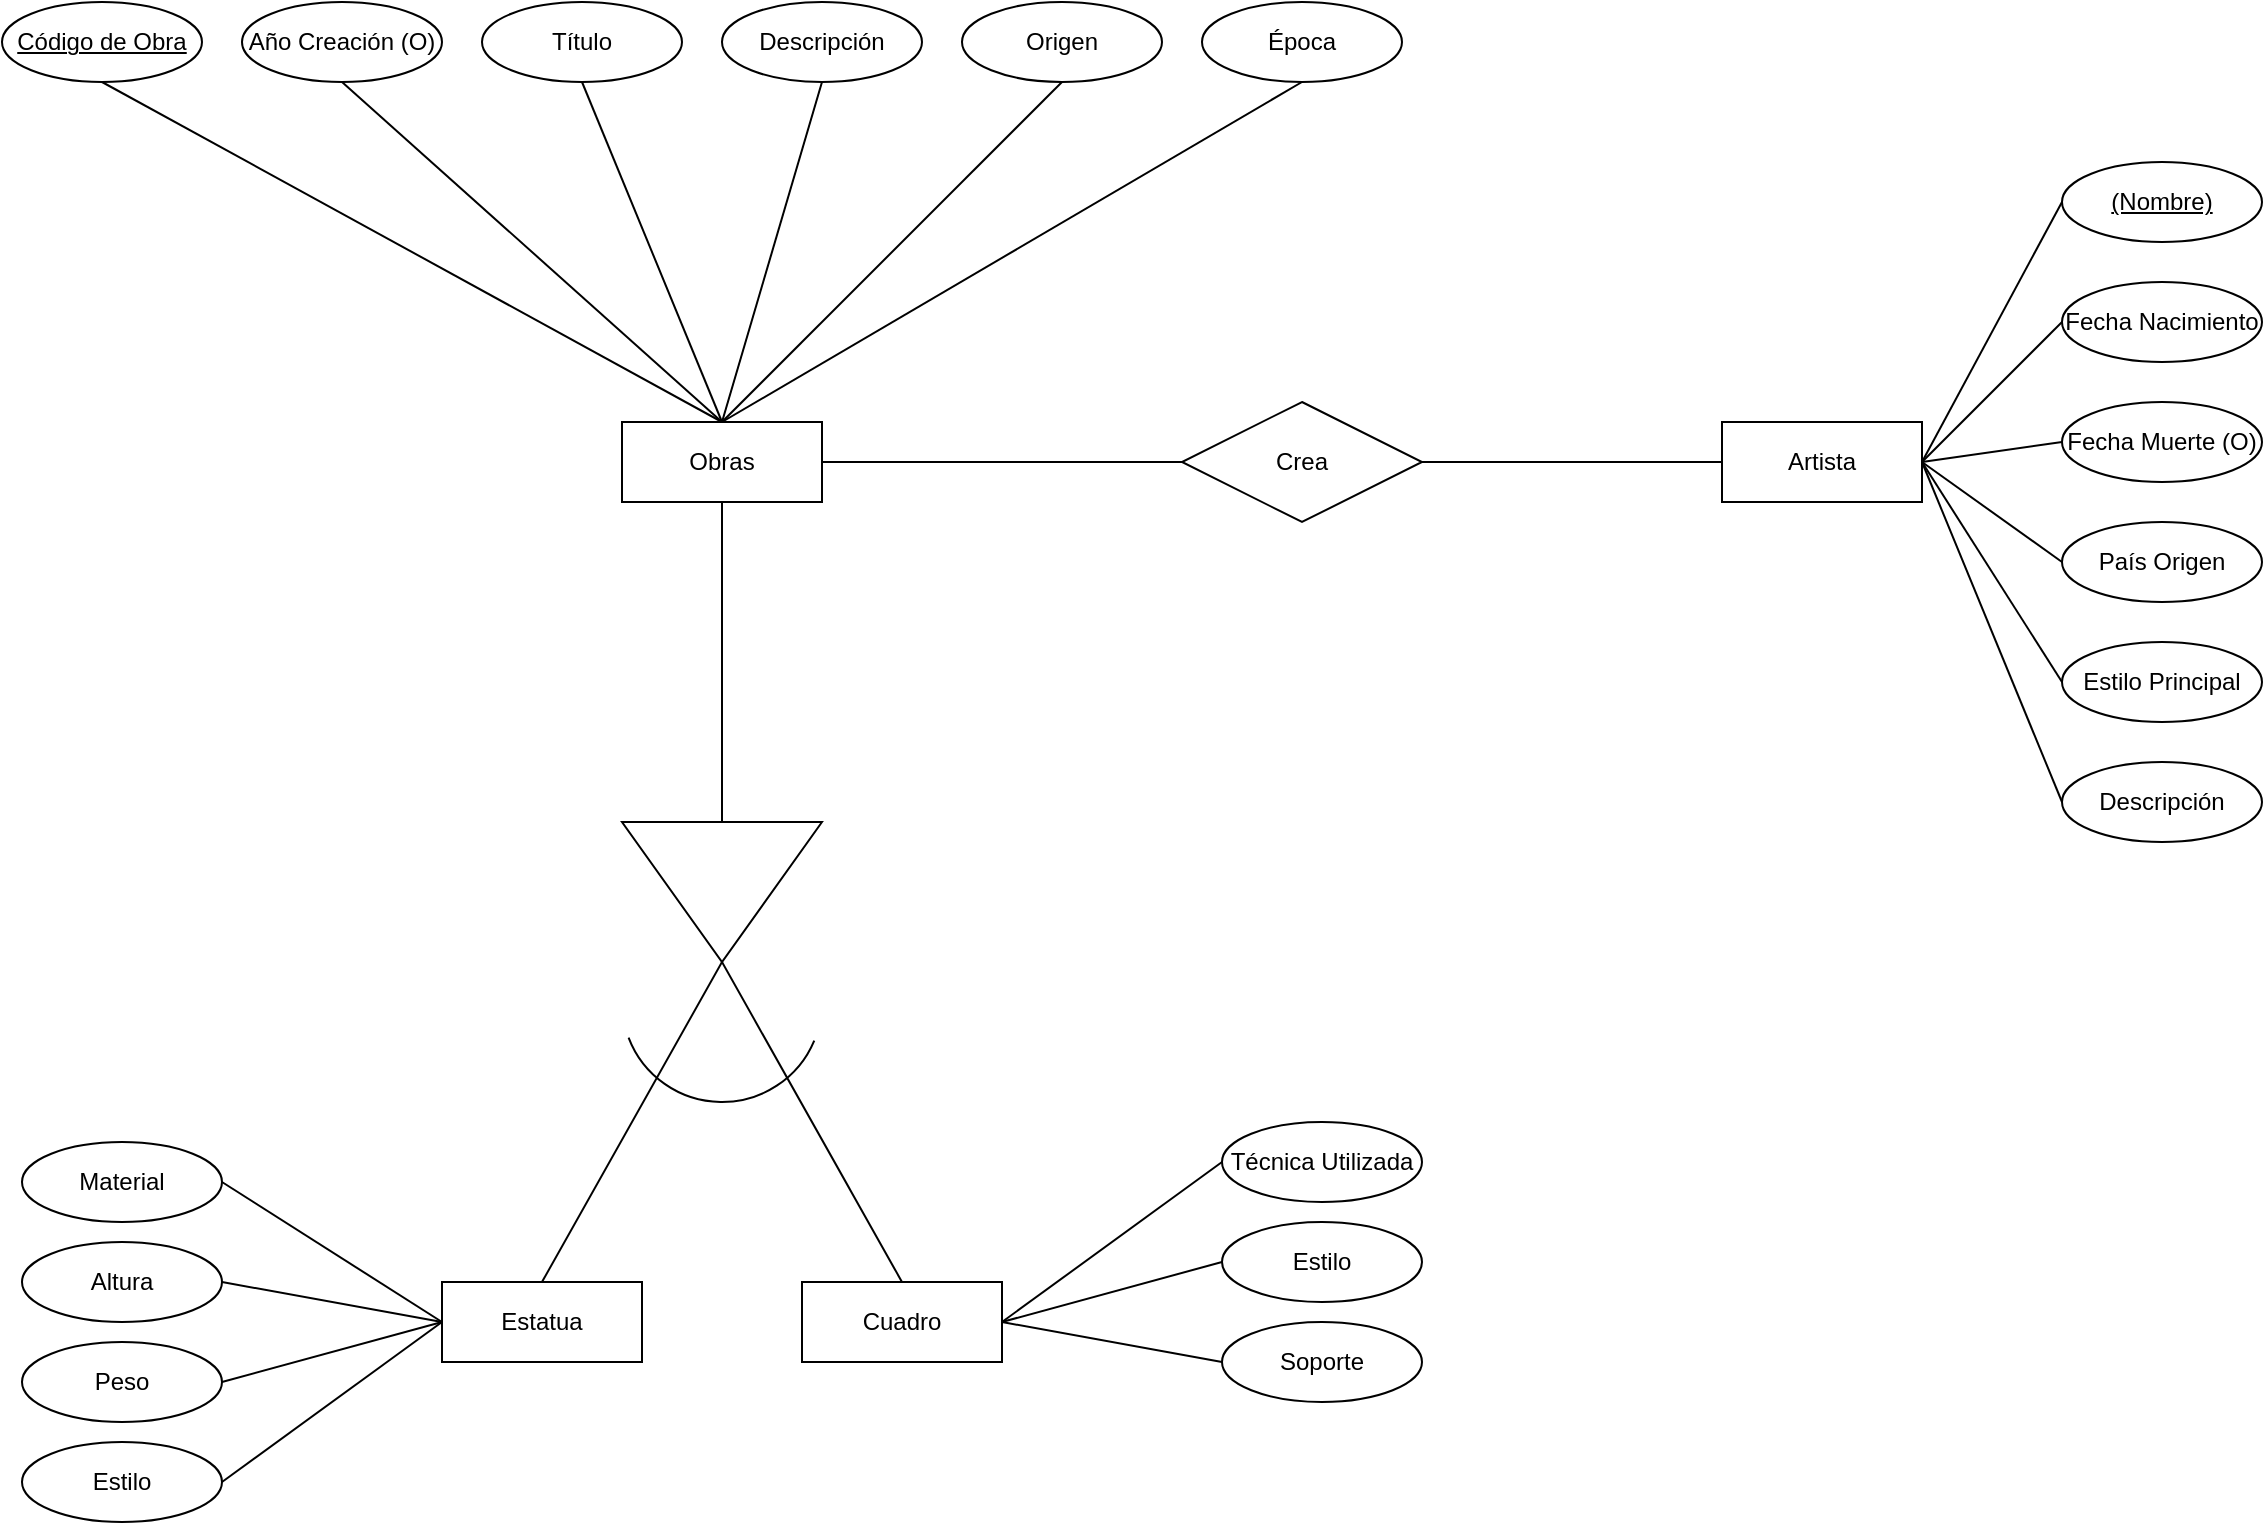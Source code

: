 <mxfile version="22.0.6" type="github">
  <diagram name="Página-1" id="JjA-tWTBGUtZkMu8uj9P">
    <mxGraphModel dx="1114" dy="1778" grid="1" gridSize="10" guides="1" tooltips="1" connect="1" arrows="1" fold="1" page="1" pageScale="1" pageWidth="827" pageHeight="1169" math="0" shadow="0">
      <root>
        <mxCell id="0" />
        <mxCell id="1" parent="0" />
        <mxCell id="U2FK4xjYrlofzZUWoXcs-1" value="Obras" style="whiteSpace=wrap;html=1;align=center;" vertex="1" parent="1">
          <mxGeometry x="350" y="10" width="100" height="40" as="geometry" />
        </mxCell>
        <mxCell id="U2FK4xjYrlofzZUWoXcs-2" value="Estatua" style="whiteSpace=wrap;html=1;align=center;" vertex="1" parent="1">
          <mxGeometry x="260" y="440" width="100" height="40" as="geometry" />
        </mxCell>
        <mxCell id="U2FK4xjYrlofzZUWoXcs-3" value="Cuadro" style="whiteSpace=wrap;html=1;align=center;" vertex="1" parent="1">
          <mxGeometry x="440" y="440" width="100" height="40" as="geometry" />
        </mxCell>
        <mxCell id="U2FK4xjYrlofzZUWoXcs-4" value="" style="verticalLabelPosition=bottom;verticalAlign=top;html=1;shape=mxgraph.basic.acute_triangle;dx=0.5;rotation=-180;" vertex="1" parent="1">
          <mxGeometry x="350" y="210" width="100" height="70" as="geometry" />
        </mxCell>
        <mxCell id="U2FK4xjYrlofzZUWoXcs-5" value="" style="endArrow=none;html=1;rounded=0;entryX=0;entryY=0;entryDx=50;entryDy=0;entryPerimeter=0;exitX=0.5;exitY=0;exitDx=0;exitDy=0;" edge="1" parent="1" source="U2FK4xjYrlofzZUWoXcs-2" target="U2FK4xjYrlofzZUWoXcs-4">
          <mxGeometry relative="1" as="geometry">
            <mxPoint x="330" y="440" as="sourcePoint" />
            <mxPoint x="490" y="440" as="targetPoint" />
          </mxGeometry>
        </mxCell>
        <mxCell id="U2FK4xjYrlofzZUWoXcs-6" value="" style="endArrow=none;html=1;rounded=0;exitX=0;exitY=0;exitDx=50;exitDy=0;exitPerimeter=0;entryX=0.5;entryY=0;entryDx=0;entryDy=0;" edge="1" parent="1" source="U2FK4xjYrlofzZUWoXcs-4" target="U2FK4xjYrlofzZUWoXcs-3">
          <mxGeometry relative="1" as="geometry">
            <mxPoint x="330" y="440" as="sourcePoint" />
            <mxPoint x="490" y="440" as="targetPoint" />
          </mxGeometry>
        </mxCell>
        <mxCell id="U2FK4xjYrlofzZUWoXcs-7" value="" style="endArrow=none;html=1;rounded=0;exitX=0.5;exitY=1;exitDx=0;exitDy=0;entryX=0.5;entryY=1;entryDx=0;entryDy=0;entryPerimeter=0;" edge="1" parent="1" source="U2FK4xjYrlofzZUWoXcs-1" target="U2FK4xjYrlofzZUWoXcs-4">
          <mxGeometry relative="1" as="geometry">
            <mxPoint x="330" y="320" as="sourcePoint" />
            <mxPoint x="490" y="320" as="targetPoint" />
          </mxGeometry>
        </mxCell>
        <mxCell id="U2FK4xjYrlofzZUWoXcs-9" value="" style="verticalLabelPosition=bottom;verticalAlign=top;html=1;shape=mxgraph.basic.arc;startAngle=0.313;endAngle=0.692;" vertex="1" parent="1">
          <mxGeometry x="350" y="250" width="100" height="100" as="geometry" />
        </mxCell>
        <mxCell id="U2FK4xjYrlofzZUWoXcs-10" value="Material" style="ellipse;whiteSpace=wrap;html=1;align=center;" vertex="1" parent="1">
          <mxGeometry x="50" y="370" width="100" height="40" as="geometry" />
        </mxCell>
        <mxCell id="U2FK4xjYrlofzZUWoXcs-11" value="Altura" style="ellipse;whiteSpace=wrap;html=1;align=center;" vertex="1" parent="1">
          <mxGeometry x="50" y="420" width="100" height="40" as="geometry" />
        </mxCell>
        <mxCell id="U2FK4xjYrlofzZUWoXcs-12" value="Peso" style="ellipse;whiteSpace=wrap;html=1;align=center;" vertex="1" parent="1">
          <mxGeometry x="50" y="470" width="100" height="40" as="geometry" />
        </mxCell>
        <mxCell id="U2FK4xjYrlofzZUWoXcs-13" value="Estilo" style="ellipse;whiteSpace=wrap;html=1;align=center;" vertex="1" parent="1">
          <mxGeometry x="50" y="520" width="100" height="40" as="geometry" />
        </mxCell>
        <mxCell id="U2FK4xjYrlofzZUWoXcs-14" value="" style="endArrow=none;html=1;rounded=0;exitX=1;exitY=0.5;exitDx=0;exitDy=0;entryX=0;entryY=0.5;entryDx=0;entryDy=0;" edge="1" parent="1" source="U2FK4xjYrlofzZUWoXcs-10" target="U2FK4xjYrlofzZUWoXcs-2">
          <mxGeometry relative="1" as="geometry">
            <mxPoint x="330" y="560" as="sourcePoint" />
            <mxPoint x="490" y="560" as="targetPoint" />
          </mxGeometry>
        </mxCell>
        <mxCell id="U2FK4xjYrlofzZUWoXcs-15" value="" style="endArrow=none;html=1;rounded=0;entryX=0;entryY=0.5;entryDx=0;entryDy=0;exitX=1;exitY=0.5;exitDx=0;exitDy=0;" edge="1" parent="1" source="U2FK4xjYrlofzZUWoXcs-11" target="U2FK4xjYrlofzZUWoXcs-2">
          <mxGeometry relative="1" as="geometry">
            <mxPoint x="330" y="560" as="sourcePoint" />
            <mxPoint x="490" y="560" as="targetPoint" />
          </mxGeometry>
        </mxCell>
        <mxCell id="U2FK4xjYrlofzZUWoXcs-16" value="" style="endArrow=none;html=1;rounded=0;entryX=0;entryY=0.5;entryDx=0;entryDy=0;exitX=1;exitY=0.5;exitDx=0;exitDy=0;" edge="1" parent="1" source="U2FK4xjYrlofzZUWoXcs-12" target="U2FK4xjYrlofzZUWoXcs-2">
          <mxGeometry relative="1" as="geometry">
            <mxPoint x="330" y="560" as="sourcePoint" />
            <mxPoint x="490" y="560" as="targetPoint" />
          </mxGeometry>
        </mxCell>
        <mxCell id="U2FK4xjYrlofzZUWoXcs-17" value="" style="endArrow=none;html=1;rounded=0;entryX=0;entryY=0.5;entryDx=0;entryDy=0;exitX=1;exitY=0.5;exitDx=0;exitDy=0;" edge="1" parent="1" source="U2FK4xjYrlofzZUWoXcs-13" target="U2FK4xjYrlofzZUWoXcs-2">
          <mxGeometry relative="1" as="geometry">
            <mxPoint x="330" y="560" as="sourcePoint" />
            <mxPoint x="490" y="560" as="targetPoint" />
          </mxGeometry>
        </mxCell>
        <mxCell id="U2FK4xjYrlofzZUWoXcs-18" value="Técnica Utilizada" style="ellipse;whiteSpace=wrap;html=1;align=center;" vertex="1" parent="1">
          <mxGeometry x="650" y="360" width="100" height="40" as="geometry" />
        </mxCell>
        <mxCell id="U2FK4xjYrlofzZUWoXcs-19" value="Estilo" style="ellipse;whiteSpace=wrap;html=1;align=center;" vertex="1" parent="1">
          <mxGeometry x="650" y="410" width="100" height="40" as="geometry" />
        </mxCell>
        <mxCell id="U2FK4xjYrlofzZUWoXcs-20" value="Soporte" style="ellipse;whiteSpace=wrap;html=1;align=center;" vertex="1" parent="1">
          <mxGeometry x="650" y="460" width="100" height="40" as="geometry" />
        </mxCell>
        <mxCell id="U2FK4xjYrlofzZUWoXcs-21" value="" style="endArrow=none;html=1;rounded=0;entryX=0;entryY=0.5;entryDx=0;entryDy=0;exitX=1;exitY=0.5;exitDx=0;exitDy=0;" edge="1" parent="1" source="U2FK4xjYrlofzZUWoXcs-3" target="U2FK4xjYrlofzZUWoXcs-18">
          <mxGeometry relative="1" as="geometry">
            <mxPoint x="270" y="440" as="sourcePoint" />
            <mxPoint x="430" y="440" as="targetPoint" />
          </mxGeometry>
        </mxCell>
        <mxCell id="U2FK4xjYrlofzZUWoXcs-22" value="" style="endArrow=none;html=1;rounded=0;entryX=0;entryY=0.5;entryDx=0;entryDy=0;exitX=1;exitY=0.5;exitDx=0;exitDy=0;" edge="1" parent="1" source="U2FK4xjYrlofzZUWoXcs-3" target="U2FK4xjYrlofzZUWoXcs-19">
          <mxGeometry relative="1" as="geometry">
            <mxPoint x="270" y="440" as="sourcePoint" />
            <mxPoint x="430" y="440" as="targetPoint" />
          </mxGeometry>
        </mxCell>
        <mxCell id="U2FK4xjYrlofzZUWoXcs-23" value="" style="endArrow=none;html=1;rounded=0;entryX=0;entryY=0.5;entryDx=0;entryDy=0;exitX=1;exitY=0.5;exitDx=0;exitDy=0;" edge="1" parent="1" source="U2FK4xjYrlofzZUWoXcs-3" target="U2FK4xjYrlofzZUWoXcs-20">
          <mxGeometry relative="1" as="geometry">
            <mxPoint x="270" y="440" as="sourcePoint" />
            <mxPoint x="410" y="440" as="targetPoint" />
          </mxGeometry>
        </mxCell>
        <mxCell id="U2FK4xjYrlofzZUWoXcs-24" value="Año Creación (O)" style="ellipse;whiteSpace=wrap;html=1;align=center;" vertex="1" parent="1">
          <mxGeometry x="160" y="-200" width="100" height="40" as="geometry" />
        </mxCell>
        <mxCell id="U2FK4xjYrlofzZUWoXcs-25" value="Título" style="ellipse;whiteSpace=wrap;html=1;align=center;" vertex="1" parent="1">
          <mxGeometry x="280" y="-200" width="100" height="40" as="geometry" />
        </mxCell>
        <mxCell id="U2FK4xjYrlofzZUWoXcs-26" value="Código de Obra" style="ellipse;whiteSpace=wrap;html=1;align=center;fontStyle=4;" vertex="1" parent="1">
          <mxGeometry x="40" y="-200" width="100" height="40" as="geometry" />
        </mxCell>
        <mxCell id="U2FK4xjYrlofzZUWoXcs-27" value="Descripción" style="ellipse;whiteSpace=wrap;html=1;align=center;" vertex="1" parent="1">
          <mxGeometry x="400" y="-200" width="100" height="40" as="geometry" />
        </mxCell>
        <mxCell id="U2FK4xjYrlofzZUWoXcs-28" value="Origen" style="ellipse;whiteSpace=wrap;html=1;align=center;" vertex="1" parent="1">
          <mxGeometry x="520" y="-200" width="100" height="40" as="geometry" />
        </mxCell>
        <mxCell id="U2FK4xjYrlofzZUWoXcs-29" value="Época" style="ellipse;whiteSpace=wrap;html=1;align=center;" vertex="1" parent="1">
          <mxGeometry x="640" y="-200" width="100" height="40" as="geometry" />
        </mxCell>
        <mxCell id="U2FK4xjYrlofzZUWoXcs-30" value="" style="endArrow=none;html=1;rounded=0;entryX=0.5;entryY=0;entryDx=0;entryDy=0;exitX=0.5;exitY=1;exitDx=0;exitDy=0;" edge="1" parent="1" source="U2FK4xjYrlofzZUWoXcs-27" target="U2FK4xjYrlofzZUWoXcs-1">
          <mxGeometry relative="1" as="geometry">
            <mxPoint x="270" y="-40" as="sourcePoint" />
            <mxPoint x="430" y="-40" as="targetPoint" />
          </mxGeometry>
        </mxCell>
        <mxCell id="U2FK4xjYrlofzZUWoXcs-31" value="" style="endArrow=none;html=1;rounded=0;entryX=0.5;entryY=0;entryDx=0;entryDy=0;exitX=0.5;exitY=1;exitDx=0;exitDy=0;" edge="1" parent="1" source="U2FK4xjYrlofzZUWoXcs-25" target="U2FK4xjYrlofzZUWoXcs-1">
          <mxGeometry relative="1" as="geometry">
            <mxPoint x="270" y="-40" as="sourcePoint" />
            <mxPoint x="430" y="-40" as="targetPoint" />
          </mxGeometry>
        </mxCell>
        <mxCell id="U2FK4xjYrlofzZUWoXcs-32" value="" style="endArrow=none;html=1;rounded=0;entryX=0.5;entryY=0;entryDx=0;entryDy=0;exitX=0.5;exitY=1;exitDx=0;exitDy=0;" edge="1" parent="1" source="U2FK4xjYrlofzZUWoXcs-24" target="U2FK4xjYrlofzZUWoXcs-1">
          <mxGeometry relative="1" as="geometry">
            <mxPoint x="270" y="-40" as="sourcePoint" />
            <mxPoint x="430" y="-40" as="targetPoint" />
          </mxGeometry>
        </mxCell>
        <mxCell id="U2FK4xjYrlofzZUWoXcs-33" value="" style="endArrow=none;html=1;rounded=0;entryX=0.5;entryY=0;entryDx=0;entryDy=0;exitX=0.5;exitY=1;exitDx=0;exitDy=0;" edge="1" parent="1" source="U2FK4xjYrlofzZUWoXcs-26" target="U2FK4xjYrlofzZUWoXcs-1">
          <mxGeometry relative="1" as="geometry">
            <mxPoint x="270" y="-40" as="sourcePoint" />
            <mxPoint x="430" y="-40" as="targetPoint" />
          </mxGeometry>
        </mxCell>
        <mxCell id="U2FK4xjYrlofzZUWoXcs-34" value="" style="endArrow=none;html=1;rounded=0;exitX=0.5;exitY=0;exitDx=0;exitDy=0;entryX=0.5;entryY=1;entryDx=0;entryDy=0;" edge="1" parent="1" source="U2FK4xjYrlofzZUWoXcs-1" target="U2FK4xjYrlofzZUWoXcs-28">
          <mxGeometry relative="1" as="geometry">
            <mxPoint x="270" y="-40" as="sourcePoint" />
            <mxPoint x="430" y="-40" as="targetPoint" />
          </mxGeometry>
        </mxCell>
        <mxCell id="U2FK4xjYrlofzZUWoXcs-35" value="" style="endArrow=none;html=1;rounded=0;entryX=0.5;entryY=1;entryDx=0;entryDy=0;exitX=0.5;exitY=0;exitDx=0;exitDy=0;" edge="1" parent="1" source="U2FK4xjYrlofzZUWoXcs-1" target="U2FK4xjYrlofzZUWoXcs-29">
          <mxGeometry relative="1" as="geometry">
            <mxPoint x="270" y="-40" as="sourcePoint" />
            <mxPoint x="430" y="-40" as="targetPoint" />
          </mxGeometry>
        </mxCell>
        <mxCell id="U2FK4xjYrlofzZUWoXcs-36" value="Crea" style="shape=rhombus;perimeter=rhombusPerimeter;whiteSpace=wrap;html=1;align=center;" vertex="1" parent="1">
          <mxGeometry x="630" width="120" height="60" as="geometry" />
        </mxCell>
        <mxCell id="U2FK4xjYrlofzZUWoXcs-37" value="Artista" style="whiteSpace=wrap;html=1;align=center;" vertex="1" parent="1">
          <mxGeometry x="900" y="10" width="100" height="40" as="geometry" />
        </mxCell>
        <mxCell id="U2FK4xjYrlofzZUWoXcs-38" value="" style="endArrow=none;html=1;rounded=0;entryX=1;entryY=0.5;entryDx=0;entryDy=0;exitX=0;exitY=0.5;exitDx=0;exitDy=0;" edge="1" parent="1" source="U2FK4xjYrlofzZUWoXcs-37" target="U2FK4xjYrlofzZUWoXcs-36">
          <mxGeometry relative="1" as="geometry">
            <mxPoint x="590" y="-40" as="sourcePoint" />
            <mxPoint x="750" y="-40" as="targetPoint" />
          </mxGeometry>
        </mxCell>
        <mxCell id="U2FK4xjYrlofzZUWoXcs-39" value="" style="endArrow=none;html=1;rounded=0;entryX=0;entryY=0.5;entryDx=0;entryDy=0;exitX=1;exitY=0.5;exitDx=0;exitDy=0;" edge="1" parent="1" source="U2FK4xjYrlofzZUWoXcs-1" target="U2FK4xjYrlofzZUWoXcs-36">
          <mxGeometry relative="1" as="geometry">
            <mxPoint x="590" y="-40" as="sourcePoint" />
            <mxPoint x="750" y="-40" as="targetPoint" />
          </mxGeometry>
        </mxCell>
        <mxCell id="U2FK4xjYrlofzZUWoXcs-40" value="(Nombre)" style="ellipse;whiteSpace=wrap;html=1;align=center;fontStyle=4;" vertex="1" parent="1">
          <mxGeometry x="1070" y="-120" width="100" height="40" as="geometry" />
        </mxCell>
        <mxCell id="U2FK4xjYrlofzZUWoXcs-41" value="Fecha Nacimiento" style="ellipse;whiteSpace=wrap;html=1;align=center;" vertex="1" parent="1">
          <mxGeometry x="1070" y="-60" width="100" height="40" as="geometry" />
        </mxCell>
        <mxCell id="U2FK4xjYrlofzZUWoXcs-42" value="Fecha Muerte (O)" style="ellipse;whiteSpace=wrap;html=1;align=center;" vertex="1" parent="1">
          <mxGeometry x="1070" width="100" height="40" as="geometry" />
        </mxCell>
        <mxCell id="U2FK4xjYrlofzZUWoXcs-43" value="País Origen" style="ellipse;whiteSpace=wrap;html=1;align=center;" vertex="1" parent="1">
          <mxGeometry x="1070" y="60" width="100" height="40" as="geometry" />
        </mxCell>
        <mxCell id="U2FK4xjYrlofzZUWoXcs-44" value="Estilo Principal" style="ellipse;whiteSpace=wrap;html=1;align=center;" vertex="1" parent="1">
          <mxGeometry x="1070" y="120" width="100" height="40" as="geometry" />
        </mxCell>
        <mxCell id="U2FK4xjYrlofzZUWoXcs-45" value="Descripción" style="ellipse;whiteSpace=wrap;html=1;align=center;" vertex="1" parent="1">
          <mxGeometry x="1070" y="180" width="100" height="40" as="geometry" />
        </mxCell>
        <mxCell id="U2FK4xjYrlofzZUWoXcs-46" value="" style="endArrow=none;html=1;rounded=0;entryX=0;entryY=0.5;entryDx=0;entryDy=0;exitX=1;exitY=0.5;exitDx=0;exitDy=0;" edge="1" parent="1" source="U2FK4xjYrlofzZUWoXcs-37" target="U2FK4xjYrlofzZUWoXcs-40">
          <mxGeometry relative="1" as="geometry">
            <mxPoint x="1160" y="-40" as="sourcePoint" />
            <mxPoint x="1320" y="-40" as="targetPoint" />
          </mxGeometry>
        </mxCell>
        <mxCell id="U2FK4xjYrlofzZUWoXcs-47" value="" style="endArrow=none;html=1;rounded=0;entryX=0;entryY=0.5;entryDx=0;entryDy=0;exitX=1;exitY=0.5;exitDx=0;exitDy=0;" edge="1" parent="1" source="U2FK4xjYrlofzZUWoXcs-37" target="U2FK4xjYrlofzZUWoXcs-41">
          <mxGeometry relative="1" as="geometry">
            <mxPoint x="1160" y="-40" as="sourcePoint" />
            <mxPoint x="1320" y="-40" as="targetPoint" />
          </mxGeometry>
        </mxCell>
        <mxCell id="U2FK4xjYrlofzZUWoXcs-48" value="" style="endArrow=none;html=1;rounded=0;entryX=0;entryY=0.5;entryDx=0;entryDy=0;exitX=1;exitY=0.5;exitDx=0;exitDy=0;" edge="1" parent="1" source="U2FK4xjYrlofzZUWoXcs-37" target="U2FK4xjYrlofzZUWoXcs-42">
          <mxGeometry relative="1" as="geometry">
            <mxPoint x="1160" y="-40" as="sourcePoint" />
            <mxPoint x="1320" y="-40" as="targetPoint" />
          </mxGeometry>
        </mxCell>
        <mxCell id="U2FK4xjYrlofzZUWoXcs-49" value="" style="endArrow=none;html=1;rounded=0;entryX=0;entryY=0.5;entryDx=0;entryDy=0;exitX=1;exitY=0.5;exitDx=0;exitDy=0;" edge="1" parent="1" source="U2FK4xjYrlofzZUWoXcs-37" target="U2FK4xjYrlofzZUWoXcs-43">
          <mxGeometry relative="1" as="geometry">
            <mxPoint x="550" y="80" as="sourcePoint" />
            <mxPoint x="710" y="80" as="targetPoint" />
          </mxGeometry>
        </mxCell>
        <mxCell id="U2FK4xjYrlofzZUWoXcs-50" value="" style="endArrow=none;html=1;rounded=0;entryX=0;entryY=0.5;entryDx=0;entryDy=0;exitX=1;exitY=0.5;exitDx=0;exitDy=0;" edge="1" parent="1" source="U2FK4xjYrlofzZUWoXcs-37" target="U2FK4xjYrlofzZUWoXcs-44">
          <mxGeometry relative="1" as="geometry">
            <mxPoint x="550" y="80" as="sourcePoint" />
            <mxPoint x="710" y="80" as="targetPoint" />
          </mxGeometry>
        </mxCell>
        <mxCell id="U2FK4xjYrlofzZUWoXcs-51" value="" style="endArrow=none;html=1;rounded=0;entryX=0;entryY=0.5;entryDx=0;entryDy=0;exitX=1;exitY=0.5;exitDx=0;exitDy=0;" edge="1" parent="1" source="U2FK4xjYrlofzZUWoXcs-37" target="U2FK4xjYrlofzZUWoXcs-45">
          <mxGeometry relative="1" as="geometry">
            <mxPoint x="550" y="80" as="sourcePoint" />
            <mxPoint x="710" y="80" as="targetPoint" />
          </mxGeometry>
        </mxCell>
      </root>
    </mxGraphModel>
  </diagram>
</mxfile>
